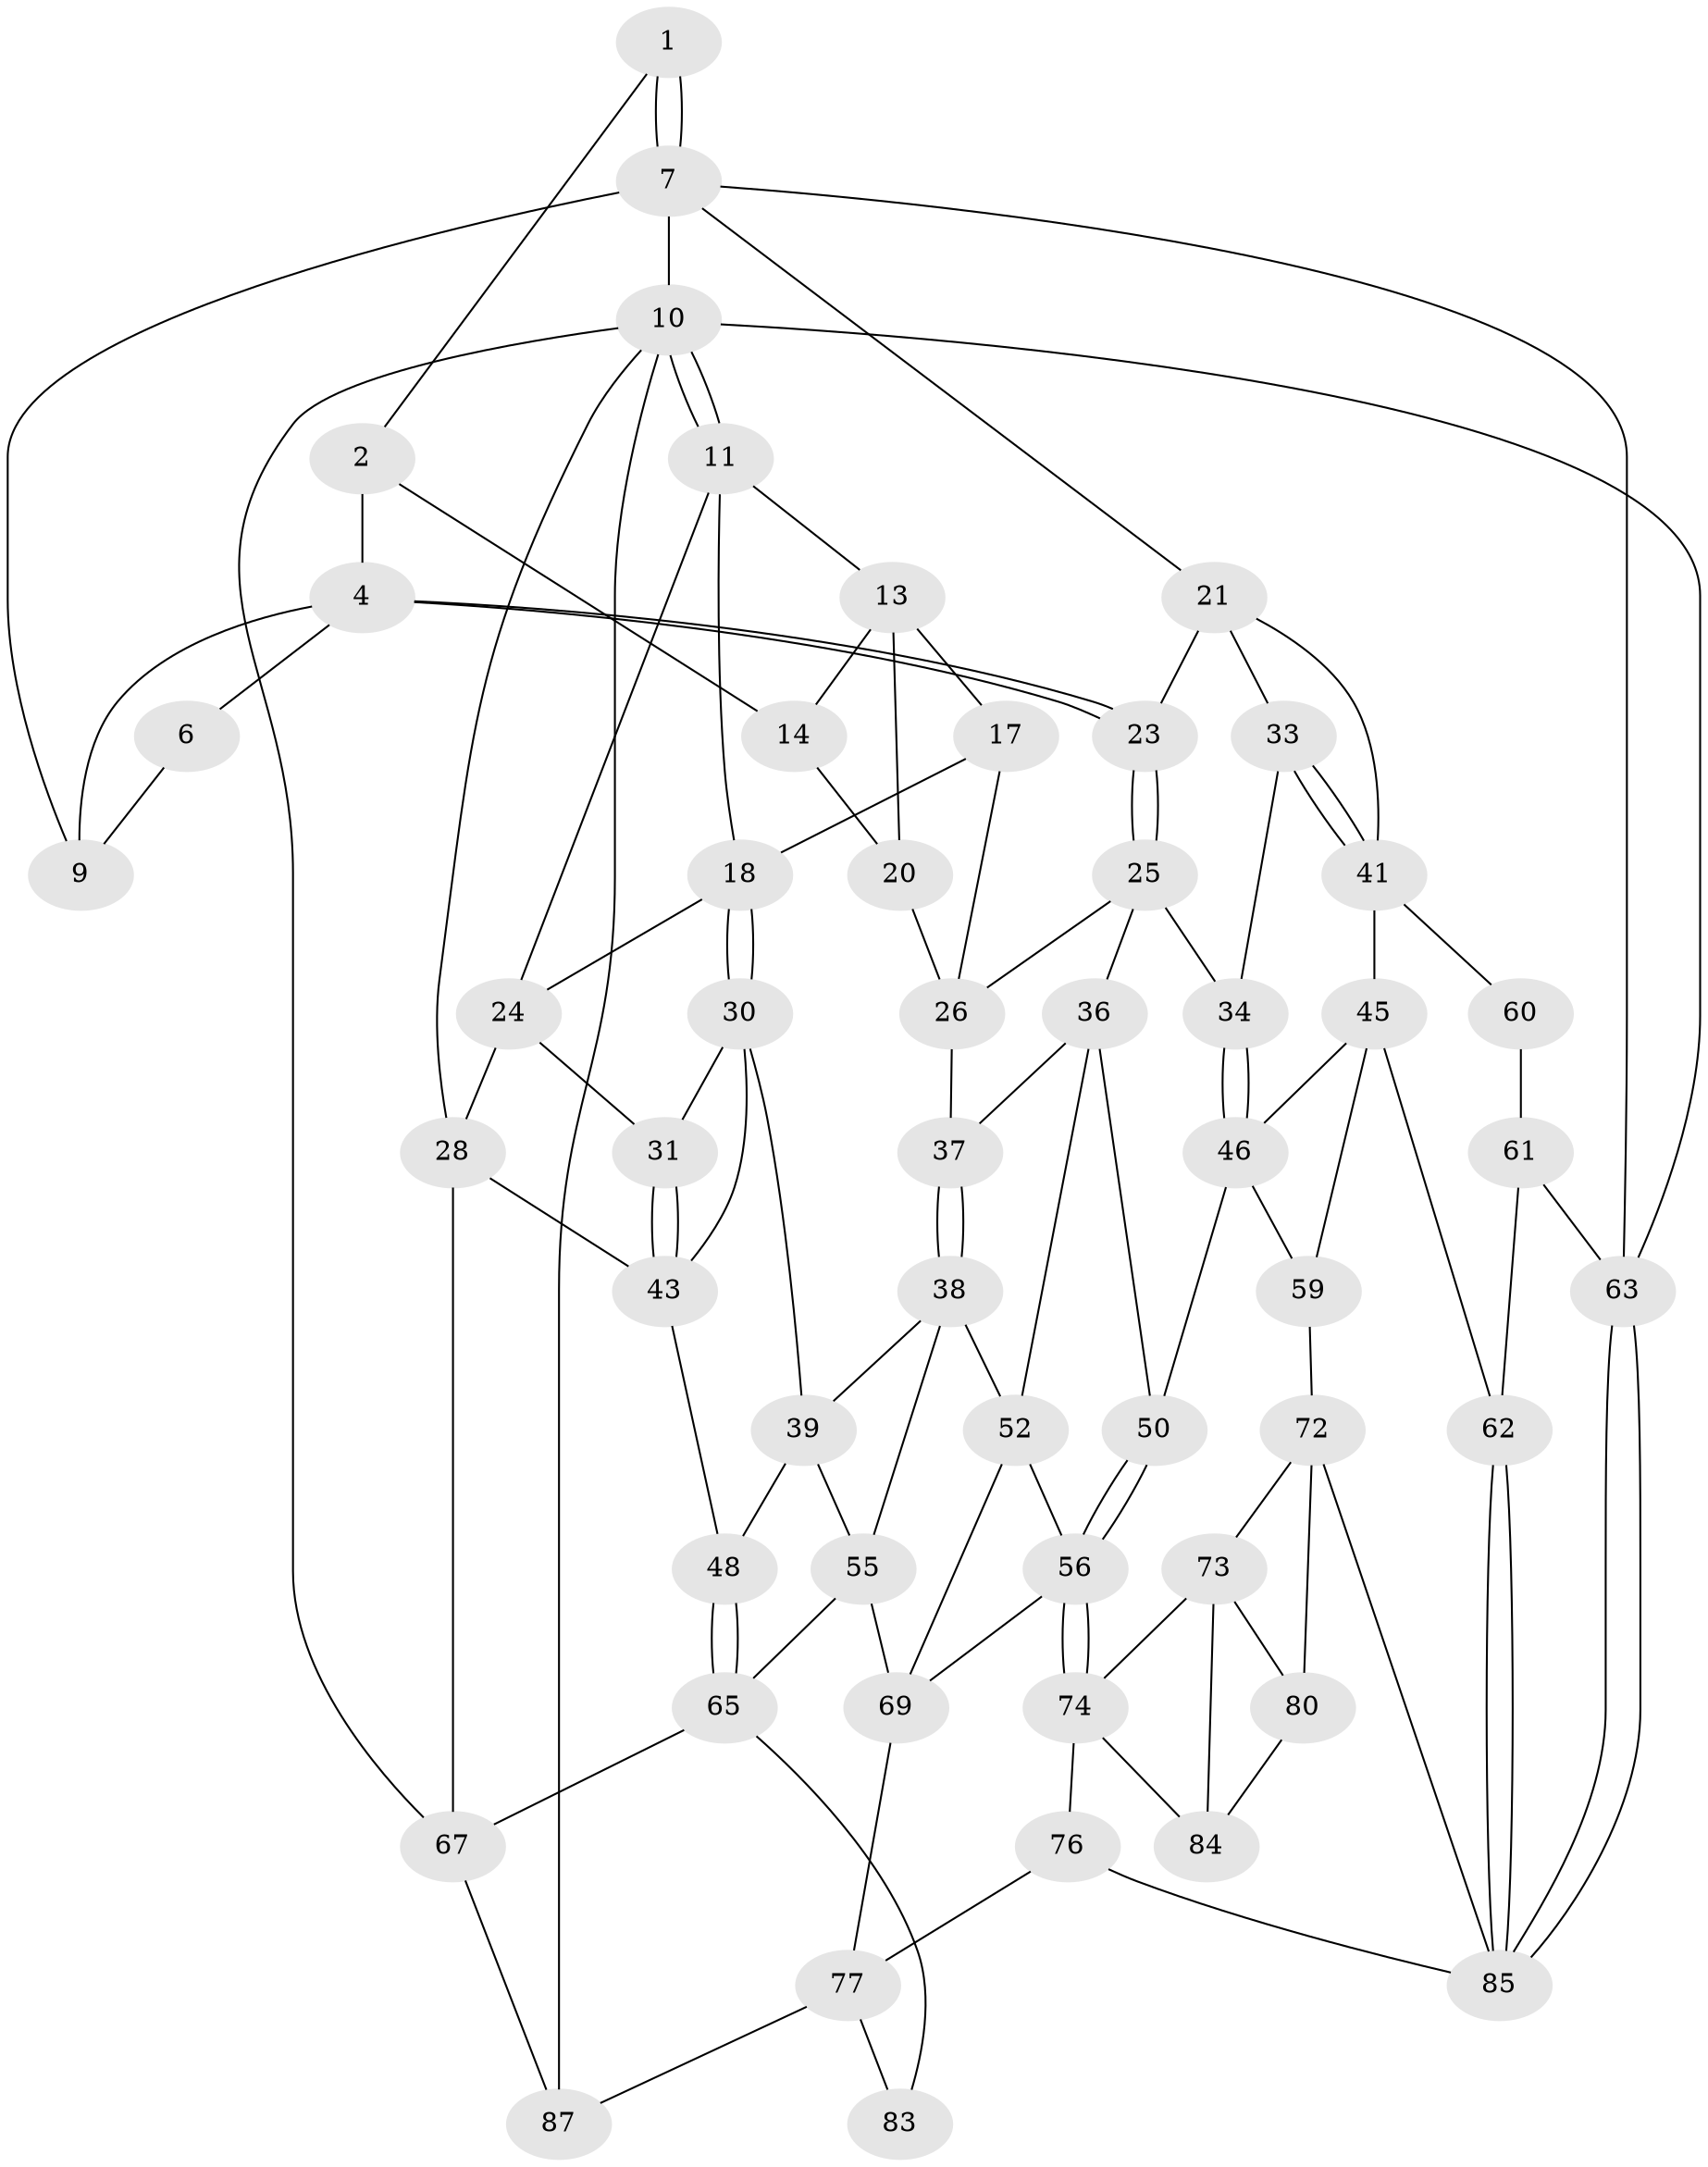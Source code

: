 // original degree distribution, {3: 0.03409090909090909, 4: 0.25, 5: 0.4659090909090909, 6: 0.25}
// Generated by graph-tools (version 1.1) at 2025/42/03/06/25 10:42:31]
// undirected, 54 vertices, 110 edges
graph export_dot {
graph [start="1"]
  node [color=gray90,style=filled];
  1 [pos="+0.777254696028299+0"];
  2 [pos="+0.5127635681132047+0",super="+3"];
  4 [pos="+0.721912350410151+0.13813047621561647",super="+5"];
  6 [pos="+0.7752644564042406+0"];
  7 [pos="+1+0",super="+8"];
  9 [pos="+0.9008968671423855+0.061588222329544105"];
  10 [pos="+0+0",super="+82"];
  11 [pos="+0+0",super="+12"];
  13 [pos="+0.3114106634671212+0",super="+16"];
  14 [pos="+0.3794903967311906+0",super="+15"];
  17 [pos="+0.3417841996999053+0.2856380989327805"];
  18 [pos="+0.2850066630913257+0.31799135060748224",super="+19"];
  20 [pos="+0.47061821192677783+0.21570594106844912"];
  21 [pos="+1+0.3224239892136718",super="+22"];
  23 [pos="+0.7476438143996169+0.23530791471942808"];
  24 [pos="+0.09346570645952645+0.16787413142290017",super="+27"];
  25 [pos="+0.6808645693799154+0.2782561525834399",super="+35"];
  26 [pos="+0.6187825884952646+0.283406278340258",super="+32"];
  28 [pos="+0+0.40866398100273",super="+29"];
  30 [pos="+0.22980144118950385+0.375572077224372",super="+40"];
  31 [pos="+0.09112660143032655+0.37961590870872663"];
  33 [pos="+0.7688218464030696+0.4496378308065214"];
  34 [pos="+0.701430088679475+0.4918590934024102"];
  36 [pos="+0.6341372765123733+0.5087058029883134",super="+51"];
  37 [pos="+0.5102916249816586+0.4620749921594919"];
  38 [pos="+0.4300395354303581+0.5593947501434707",super="+54"];
  39 [pos="+0.2654417424468199+0.4758936721259926",super="+47"];
  41 [pos="+1+0.4746204319001223",super="+42"];
  43 [pos="+0.13732268425245422+0.5724964909720007",super="+44"];
  45 [pos="+1+0.4749516268568585",super="+58"];
  46 [pos="+0.79458731602271+0.5631950006753474",super="+49"];
  48 [pos="+0.13693935174549132+0.6662771519297952"];
  50 [pos="+0.6654528413658902+0.6293225616501278"];
  52 [pos="+0.6091849508720898+0.5908287429135033",super="+53"];
  55 [pos="+0.29150273184340275+0.6606805946185742",super="+71"];
  56 [pos="+0.557801210110639+0.7771660024591286",super="+57"];
  59 [pos="+0.8041963192831603+0.7495334062413436"];
  60 [pos="+1+0.618471836499064"];
  61 [pos="+0.8796741444916273+0.7738241688479348",super="+64"];
  62 [pos="+0.8294694922835272+0.7675262933222102"];
  63 [pos="+1+1"];
  65 [pos="+0.10478315445319293+0.7472143657848803",super="+66"];
  67 [pos="+0+1",super="+68"];
  69 [pos="+0.4713412164585286+0.7554244949031694",super="+70"];
  72 [pos="+0.7603763936535046+0.7752646383307121",super="+79"];
  73 [pos="+0.5925975512304986+0.7945590142638281",super="+81"];
  74 [pos="+0.5707742070819616+0.7883945389388578",super="+75"];
  76 [pos="+0.4459192502945828+1"];
  77 [pos="+0.4385586267142403+1",super="+78"];
  80 [pos="+0.6790276453740389+0.9075594695900466"];
  83 [pos="+0.2530629341253594+0.871959457159983"];
  84 [pos="+0.5853980179719004+0.9306516358656425"];
  85 [pos="+0.8591582170279851+1",super="+86"];
  87 [pos="+0.21023010963542277+0.9505530669464183",super="+88"];
  1 -- 2;
  1 -- 7;
  1 -- 7;
  2 -- 14 [weight=2];
  2 -- 4;
  4 -- 23;
  4 -- 23;
  4 -- 9;
  4 -- 6;
  6 -- 9;
  7 -- 10;
  7 -- 63;
  7 -- 9;
  7 -- 21;
  10 -- 11;
  10 -- 11;
  10 -- 28;
  10 -- 67;
  10 -- 63;
  10 -- 87;
  11 -- 24;
  11 -- 13;
  11 -- 18;
  13 -- 14;
  13 -- 17;
  13 -- 20;
  14 -- 20;
  17 -- 18;
  17 -- 26;
  18 -- 30;
  18 -- 30;
  18 -- 24;
  20 -- 26;
  21 -- 33;
  21 -- 23;
  21 -- 41;
  23 -- 25;
  23 -- 25;
  24 -- 28;
  24 -- 31;
  25 -- 26;
  25 -- 34;
  25 -- 36;
  26 -- 37;
  28 -- 67;
  28 -- 43;
  30 -- 31;
  30 -- 43;
  30 -- 39;
  31 -- 43;
  31 -- 43;
  33 -- 34;
  33 -- 41;
  33 -- 41;
  34 -- 46;
  34 -- 46;
  36 -- 37;
  36 -- 50;
  36 -- 52;
  37 -- 38;
  37 -- 38;
  38 -- 39;
  38 -- 55;
  38 -- 52;
  39 -- 48;
  39 -- 55;
  41 -- 45;
  41 -- 60;
  43 -- 48;
  45 -- 46;
  45 -- 59;
  45 -- 62;
  46 -- 50;
  46 -- 59;
  48 -- 65;
  48 -- 65;
  50 -- 56;
  50 -- 56;
  52 -- 56;
  52 -- 69;
  55 -- 65;
  55 -- 69;
  56 -- 74;
  56 -- 74;
  56 -- 69;
  59 -- 72;
  60 -- 61 [weight=2];
  61 -- 62;
  61 -- 63;
  62 -- 85;
  62 -- 85;
  63 -- 85;
  63 -- 85;
  65 -- 67;
  65 -- 83;
  67 -- 87;
  69 -- 77;
  72 -- 73;
  72 -- 80;
  72 -- 85;
  73 -- 74;
  73 -- 80;
  73 -- 84;
  74 -- 76;
  74 -- 84;
  76 -- 77;
  76 -- 85;
  77 -- 83;
  77 -- 87;
  80 -- 84;
}
